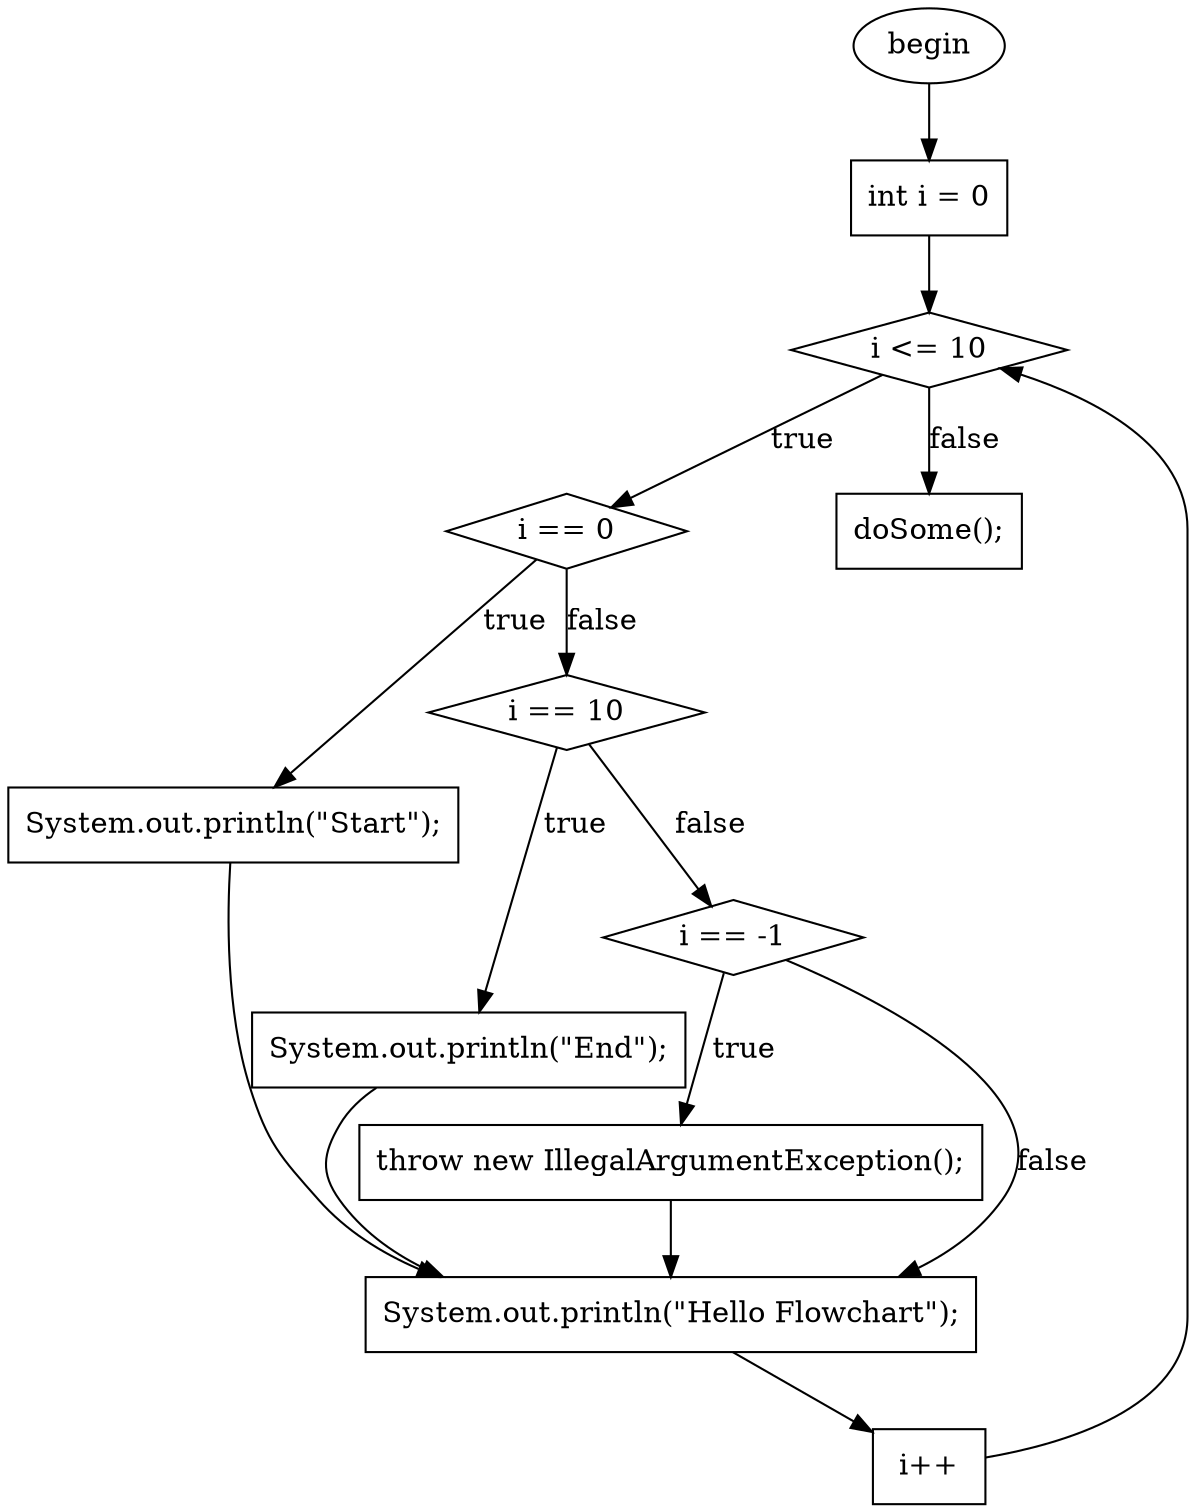 digraph G{
F0T0[ shape=ellipse, label="begin", style="filled", fillcolor="white"]
F40T287[ shape=box, label="int i = 0", style="filled", fillcolor="white"]
F56T62[ shape=diamond, label="i \<= 10", style="filled", fillcolor="white"]
F74T244[ shape=diamond, label="i == 0", style="filled", fillcolor="white"]
F92T119[ shape=box, label="System.out.println(\"Start\");", style="filled", fillcolor="white"]
F130T244TelseIf[ shape=diamond, label="i == 10", style="filled", fillcolor="white"]
F149T174[ shape=box, label="System.out.println(\"End\");", style="filled", fillcolor="white"]
F185T244TelseIf[ shape=diamond, label="i == -1", style="filled", fillcolor="white"]
F204T240[ shape=box, label="throw new IllegalArgumentException();", style="filled", fillcolor="white"]
F248T285[ shape=box, label="System.out.println(\"Hello Flowchart\");", style="filled", fillcolor="white"]
F65T67[ shape=box, label="i++", style="filled", fillcolor="white"]
F289T297[ shape=box, label="doSome();", style="filled", fillcolor="white"]
F0T0 -> F40T287
F204T240 -> F248T285
F248T285 -> F65T67
F56T62 -> F74T244[label="true"]
F74T244 -> F92T119[label="true"]
F74T244 -> F130T244TelseIf[label="false"]
F130T244TelseIf -> F149T174[label="true"]
F130T244TelseIf -> F185T244TelseIf[label="false"]
F185T244TelseIf -> F204T240[label="true"]
F40T287 -> F56T62
F65T67 -> F56T62
F185T244TelseIf -> F248T285[label="false"]
F56T62 -> F289T297[label="false"]
F92T119 -> F248T285
F149T174 -> F248T285
}
